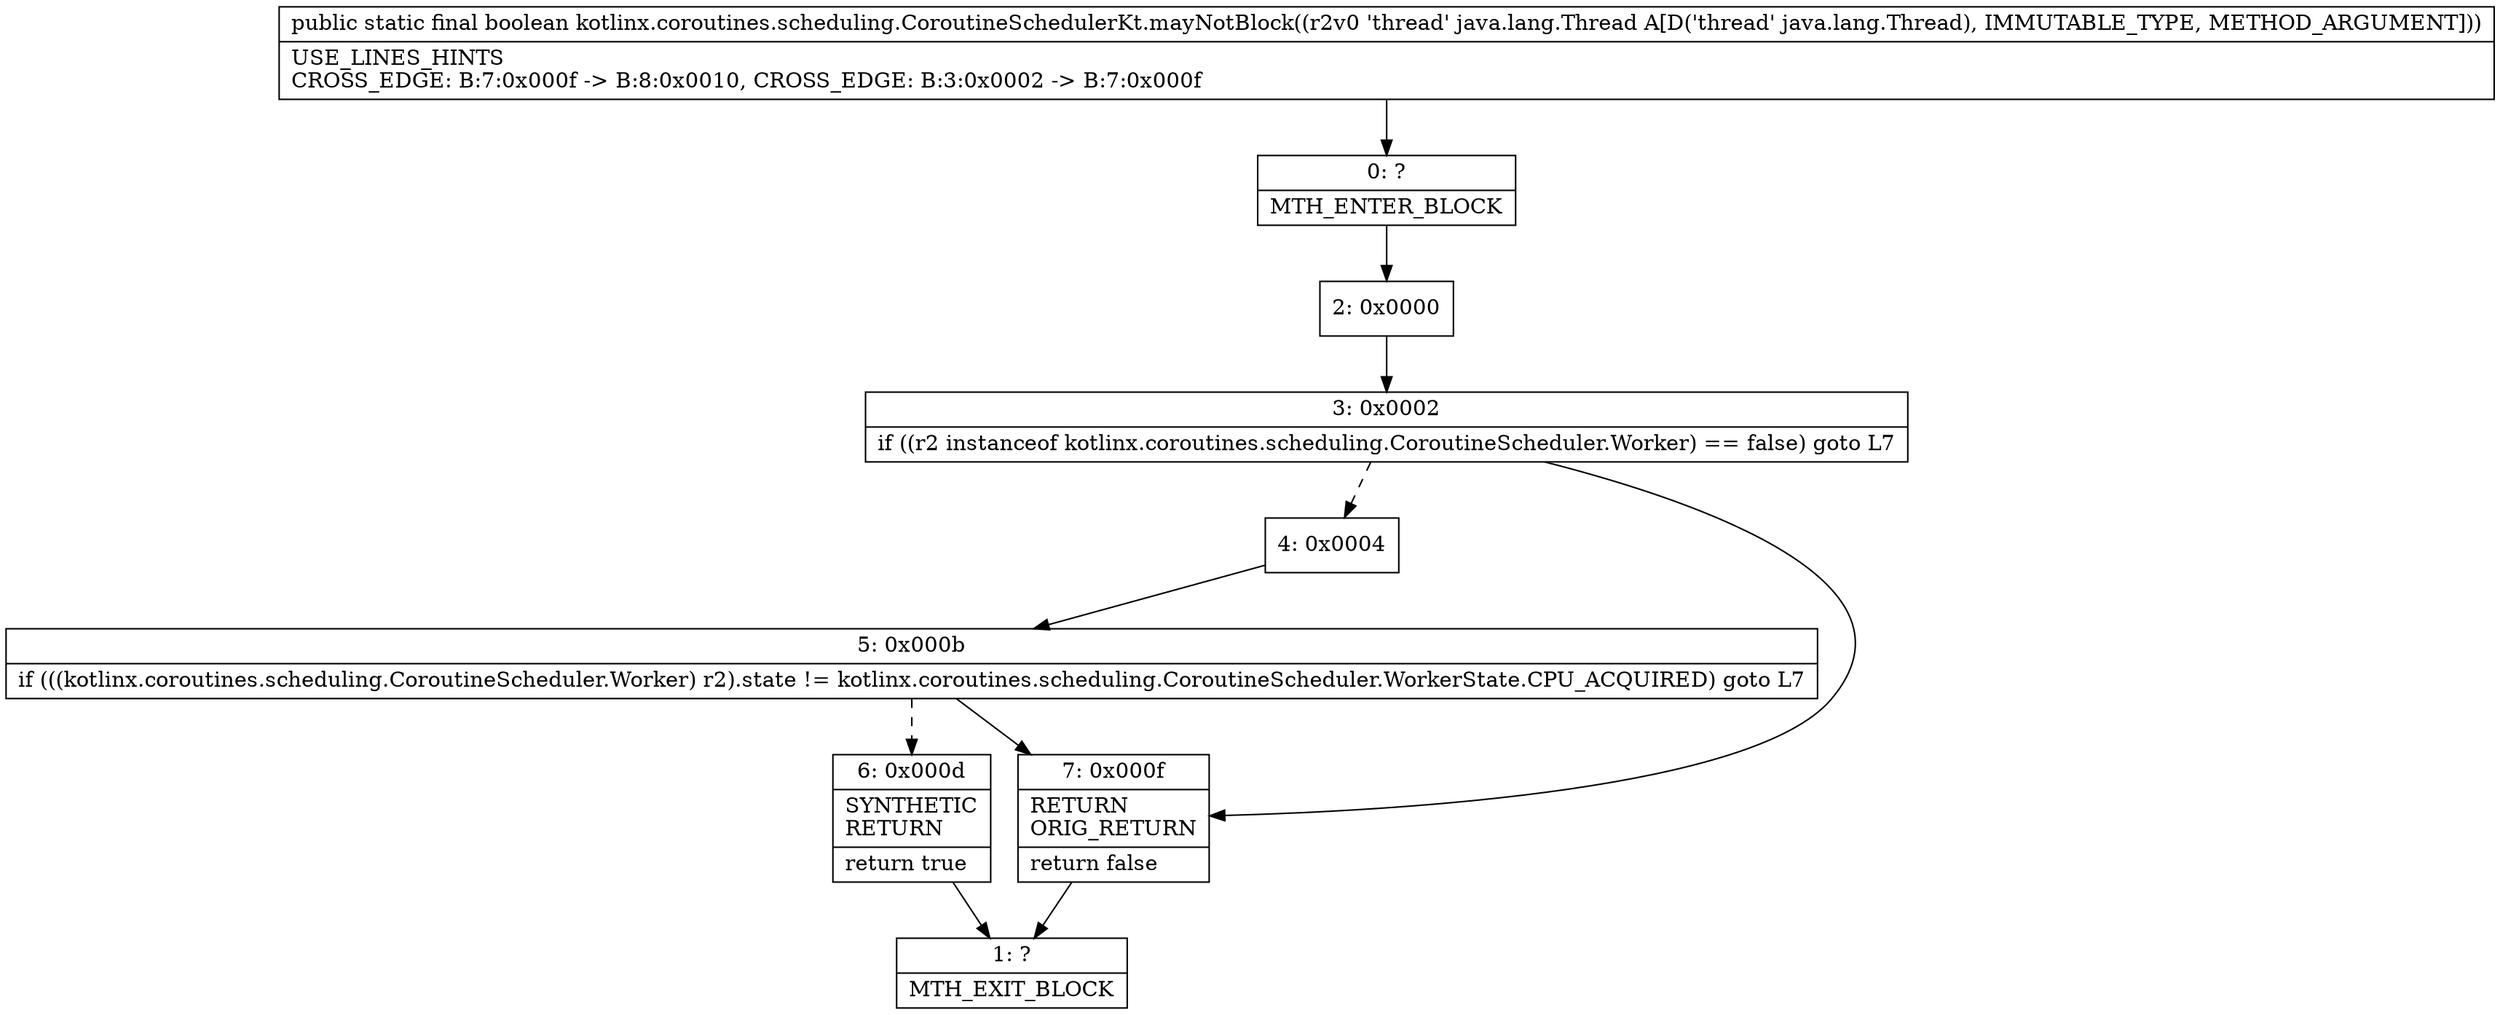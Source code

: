 digraph "CFG forkotlinx.coroutines.scheduling.CoroutineSchedulerKt.mayNotBlock(Ljava\/lang\/Thread;)Z" {
Node_0 [shape=record,label="{0\:\ ?|MTH_ENTER_BLOCK\l}"];
Node_2 [shape=record,label="{2\:\ 0x0000}"];
Node_3 [shape=record,label="{3\:\ 0x0002|if ((r2 instanceof kotlinx.coroutines.scheduling.CoroutineScheduler.Worker) == false) goto L7\l}"];
Node_4 [shape=record,label="{4\:\ 0x0004}"];
Node_5 [shape=record,label="{5\:\ 0x000b|if (((kotlinx.coroutines.scheduling.CoroutineScheduler.Worker) r2).state != kotlinx.coroutines.scheduling.CoroutineScheduler.WorkerState.CPU_ACQUIRED) goto L7\l}"];
Node_6 [shape=record,label="{6\:\ 0x000d|SYNTHETIC\lRETURN\l|return true\l}"];
Node_1 [shape=record,label="{1\:\ ?|MTH_EXIT_BLOCK\l}"];
Node_7 [shape=record,label="{7\:\ 0x000f|RETURN\lORIG_RETURN\l|return false\l}"];
MethodNode[shape=record,label="{public static final boolean kotlinx.coroutines.scheduling.CoroutineSchedulerKt.mayNotBlock((r2v0 'thread' java.lang.Thread A[D('thread' java.lang.Thread), IMMUTABLE_TYPE, METHOD_ARGUMENT]))  | USE_LINES_HINTS\lCROSS_EDGE: B:7:0x000f \-\> B:8:0x0010, CROSS_EDGE: B:3:0x0002 \-\> B:7:0x000f\l}"];
MethodNode -> Node_0;Node_0 -> Node_2;
Node_2 -> Node_3;
Node_3 -> Node_4[style=dashed];
Node_3 -> Node_7;
Node_4 -> Node_5;
Node_5 -> Node_6[style=dashed];
Node_5 -> Node_7;
Node_6 -> Node_1;
Node_7 -> Node_1;
}

